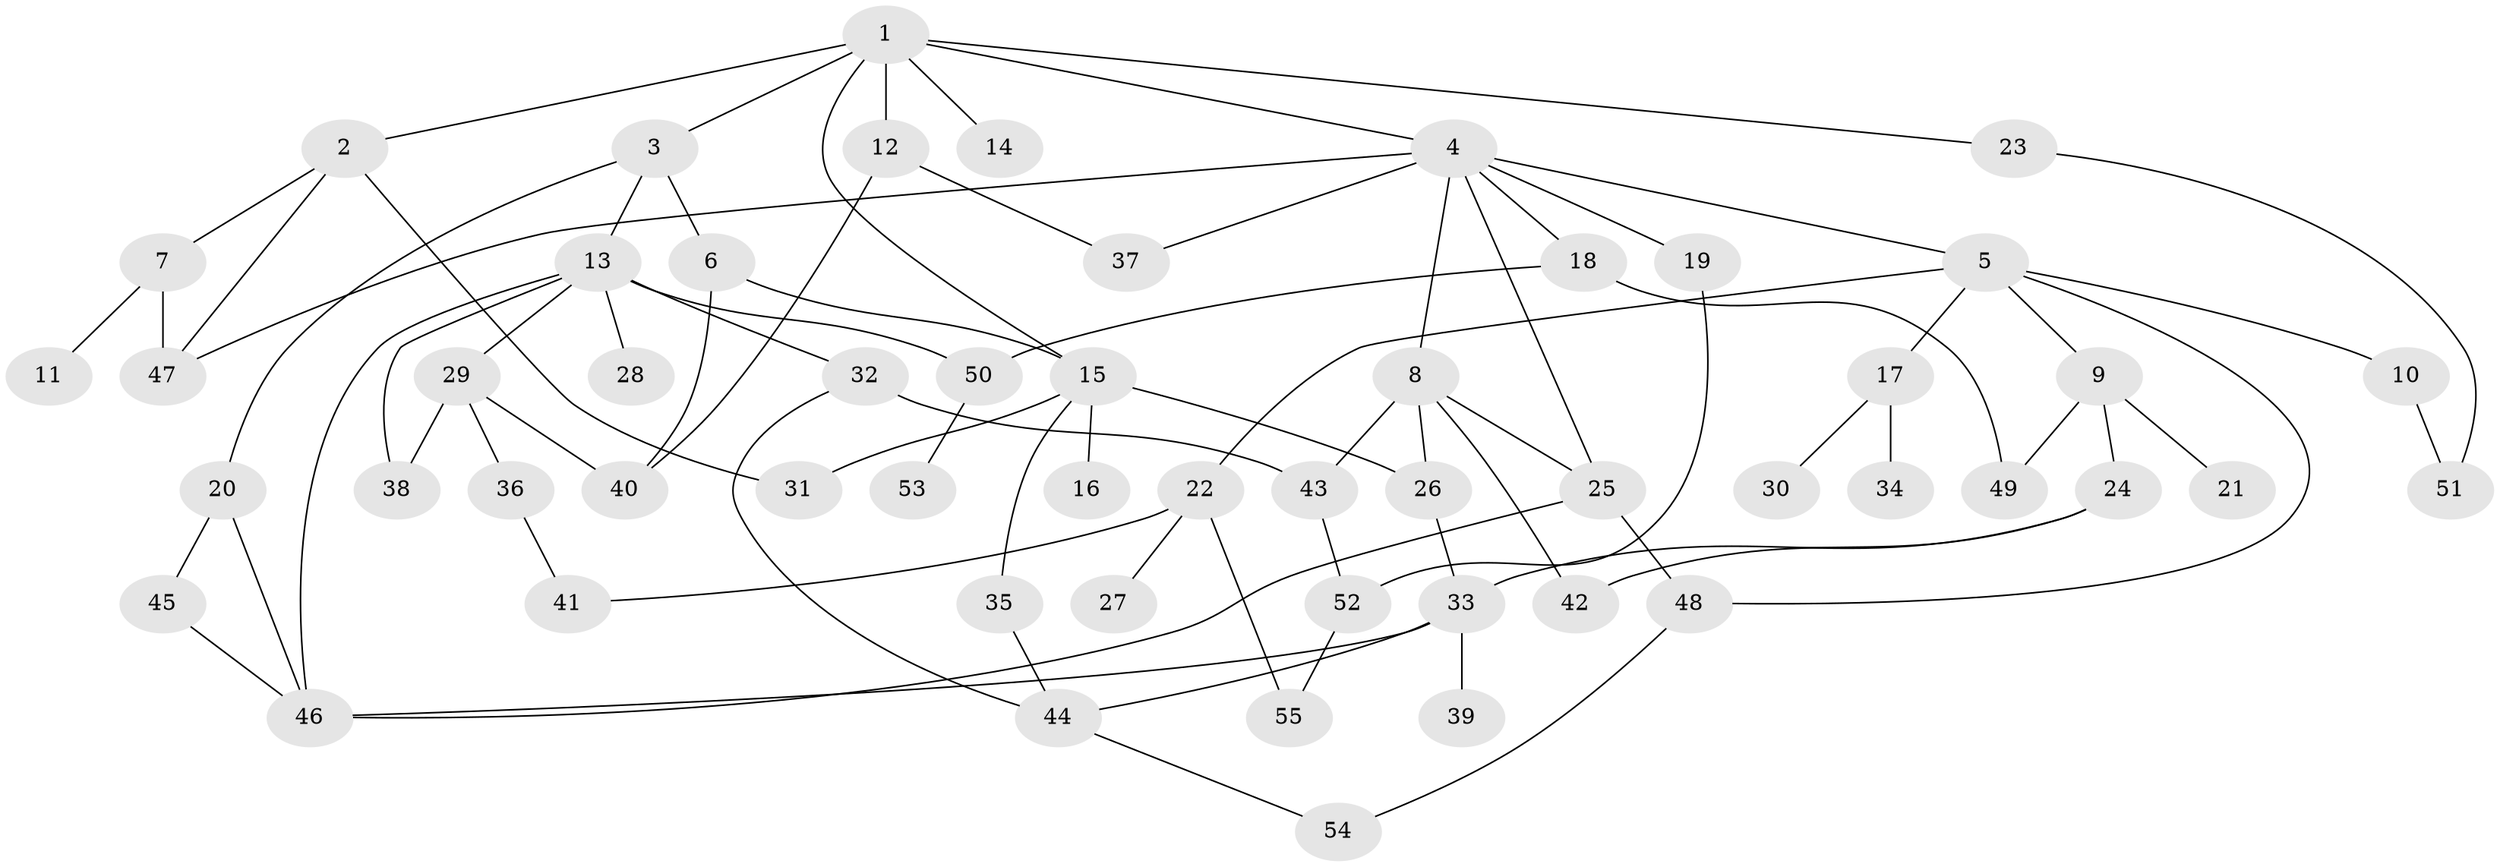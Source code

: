 // Generated by graph-tools (version 1.1) at 2025/49/03/09/25 03:49:16]
// undirected, 55 vertices, 81 edges
graph export_dot {
graph [start="1"]
  node [color=gray90,style=filled];
  1;
  2;
  3;
  4;
  5;
  6;
  7;
  8;
  9;
  10;
  11;
  12;
  13;
  14;
  15;
  16;
  17;
  18;
  19;
  20;
  21;
  22;
  23;
  24;
  25;
  26;
  27;
  28;
  29;
  30;
  31;
  32;
  33;
  34;
  35;
  36;
  37;
  38;
  39;
  40;
  41;
  42;
  43;
  44;
  45;
  46;
  47;
  48;
  49;
  50;
  51;
  52;
  53;
  54;
  55;
  1 -- 2;
  1 -- 3;
  1 -- 4;
  1 -- 12;
  1 -- 14;
  1 -- 23;
  1 -- 15;
  2 -- 7;
  2 -- 31;
  2 -- 47;
  3 -- 6;
  3 -- 13;
  3 -- 20;
  4 -- 5;
  4 -- 8;
  4 -- 18;
  4 -- 19;
  4 -- 37;
  4 -- 47;
  4 -- 25;
  5 -- 9;
  5 -- 10;
  5 -- 17;
  5 -- 22;
  5 -- 48;
  6 -- 15;
  6 -- 40;
  7 -- 11;
  7 -- 47;
  8 -- 25;
  8 -- 26;
  8 -- 42;
  8 -- 43;
  9 -- 21;
  9 -- 24;
  9 -- 49;
  10 -- 51;
  12 -- 40;
  12 -- 37;
  13 -- 28;
  13 -- 29;
  13 -- 32;
  13 -- 38;
  13 -- 46;
  13 -- 50;
  15 -- 16;
  15 -- 35;
  15 -- 31;
  15 -- 26;
  17 -- 30;
  17 -- 34;
  18 -- 49;
  18 -- 50;
  19 -- 52;
  20 -- 45;
  20 -- 46;
  22 -- 27;
  22 -- 41;
  22 -- 55;
  23 -- 51;
  24 -- 42;
  24 -- 33;
  25 -- 46;
  25 -- 48;
  26 -- 33;
  29 -- 36;
  29 -- 38;
  29 -- 40;
  32 -- 43;
  32 -- 44;
  33 -- 39;
  33 -- 44;
  33 -- 46;
  35 -- 44;
  36 -- 41;
  43 -- 52;
  44 -- 54;
  45 -- 46;
  48 -- 54;
  50 -- 53;
  52 -- 55;
}
